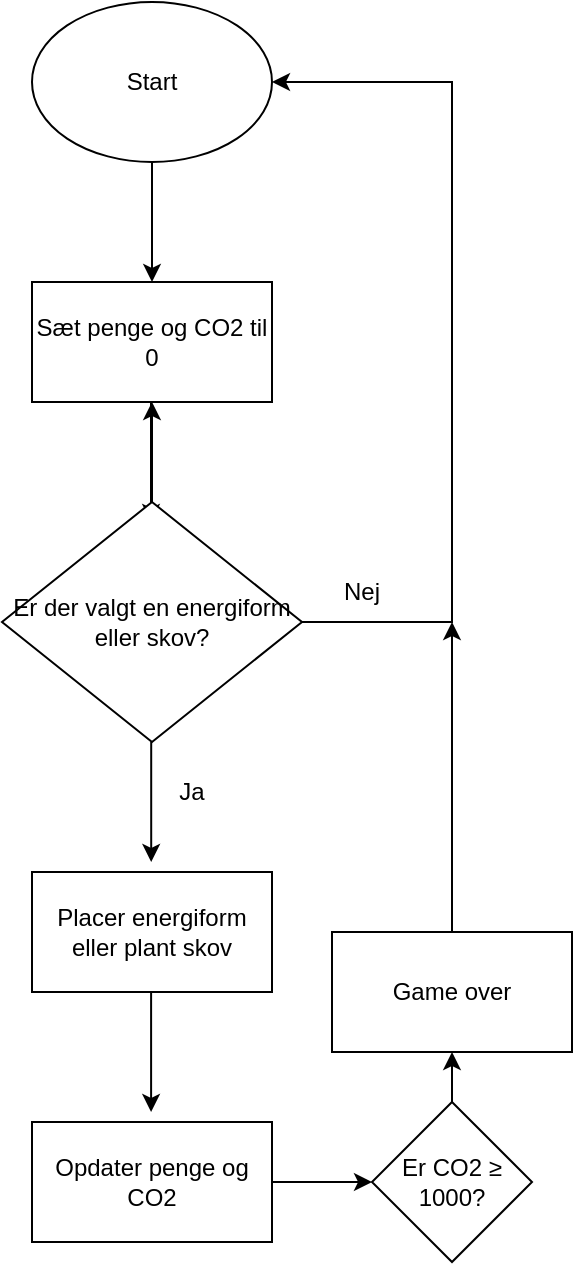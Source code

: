 <mxfile version="26.0.14">
  <diagram name="Side-1" id="D19bgnjukKOtETiOnveb">
    <mxGraphModel dx="1344" dy="835" grid="1" gridSize="10" guides="1" tooltips="1" connect="1" arrows="1" fold="1" page="1" pageScale="1" pageWidth="827" pageHeight="1169" math="0" shadow="0">
      <root>
        <mxCell id="0" />
        <mxCell id="1" parent="0" />
        <mxCell id="53bxWELdZm0a32cGgztM-1" value="Start" style="ellipse;whiteSpace=wrap;html=1;" vertex="1" parent="1">
          <mxGeometry x="350" y="120" width="120" height="80" as="geometry" />
        </mxCell>
        <mxCell id="53bxWELdZm0a32cGgztM-2" value="Sæt penge og CO2 til 0" style="rounded=0;whiteSpace=wrap;html=1;" vertex="1" parent="1">
          <mxGeometry x="350" y="260" width="120" height="60" as="geometry" />
        </mxCell>
        <mxCell id="53bxWELdZm0a32cGgztM-3" value="" style="endArrow=classic;html=1;rounded=0;" edge="1" parent="1" target="53bxWELdZm0a32cGgztM-2">
          <mxGeometry width="50" height="50" relative="1" as="geometry">
            <mxPoint x="410" y="200" as="sourcePoint" />
            <mxPoint x="460" y="150" as="targetPoint" />
          </mxGeometry>
        </mxCell>
        <mxCell id="53bxWELdZm0a32cGgztM-7" value="" style="endArrow=classic;html=1;rounded=0;" edge="1" parent="1">
          <mxGeometry width="50" height="50" relative="1" as="geometry">
            <mxPoint x="409.5" y="320" as="sourcePoint" />
            <mxPoint x="409.5" y="380" as="targetPoint" />
          </mxGeometry>
        </mxCell>
        <mxCell id="53bxWELdZm0a32cGgztM-15" value="" style="edgeStyle=orthogonalEdgeStyle;rounded=0;orthogonalLoop=1;jettySize=auto;html=1;" edge="1" parent="1" source="53bxWELdZm0a32cGgztM-8" target="53bxWELdZm0a32cGgztM-2">
          <mxGeometry relative="1" as="geometry" />
        </mxCell>
        <mxCell id="53bxWELdZm0a32cGgztM-8" value="Er der valgt en energiform eller skov?" style="rhombus;whiteSpace=wrap;html=1;" vertex="1" parent="1">
          <mxGeometry x="335" y="370" width="150" height="120" as="geometry" />
        </mxCell>
        <mxCell id="53bxWELdZm0a32cGgztM-9" value="" style="endArrow=classic;html=1;rounded=0;exitX=1;exitY=0.5;exitDx=0;exitDy=0;entryX=1;entryY=0.5;entryDx=0;entryDy=0;" edge="1" parent="1" source="53bxWELdZm0a32cGgztM-8" target="53bxWELdZm0a32cGgztM-1">
          <mxGeometry width="50" height="50" relative="1" as="geometry">
            <mxPoint x="490" y="430" as="sourcePoint" />
            <mxPoint x="560" y="140" as="targetPoint" />
            <Array as="points">
              <mxPoint x="560" y="430" />
              <mxPoint x="560" y="160" />
            </Array>
          </mxGeometry>
        </mxCell>
        <mxCell id="53bxWELdZm0a32cGgztM-10" value="Nej" style="text;html=1;align=center;verticalAlign=middle;whiteSpace=wrap;rounded=0;" vertex="1" parent="1">
          <mxGeometry x="485" y="400" width="60" height="30" as="geometry" />
        </mxCell>
        <mxCell id="53bxWELdZm0a32cGgztM-11" value="Placer energiform eller plant skov" style="rounded=0;whiteSpace=wrap;html=1;" vertex="1" parent="1">
          <mxGeometry x="350" y="555" width="120" height="60" as="geometry" />
        </mxCell>
        <mxCell id="53bxWELdZm0a32cGgztM-12" value="" style="endArrow=classic;html=1;rounded=0;" edge="1" parent="1">
          <mxGeometry width="50" height="50" relative="1" as="geometry">
            <mxPoint x="409.6" y="490" as="sourcePoint" />
            <mxPoint x="409.6" y="550" as="targetPoint" />
          </mxGeometry>
        </mxCell>
        <mxCell id="53bxWELdZm0a32cGgztM-13" value="Ja" style="text;html=1;align=center;verticalAlign=middle;whiteSpace=wrap;rounded=0;" vertex="1" parent="1">
          <mxGeometry x="400" y="500" width="60" height="30" as="geometry" />
        </mxCell>
        <mxCell id="53bxWELdZm0a32cGgztM-14" value="Opdater penge og CO2" style="rounded=0;whiteSpace=wrap;html=1;" vertex="1" parent="1">
          <mxGeometry x="350" y="680" width="120" height="60" as="geometry" />
        </mxCell>
        <mxCell id="53bxWELdZm0a32cGgztM-16" value="" style="endArrow=classic;html=1;rounded=0;" edge="1" parent="1">
          <mxGeometry width="50" height="50" relative="1" as="geometry">
            <mxPoint x="409.55" y="615" as="sourcePoint" />
            <mxPoint x="409.55" y="675" as="targetPoint" />
          </mxGeometry>
        </mxCell>
        <mxCell id="53bxWELdZm0a32cGgztM-17" value="Er CO2 ≥ 1000?" style="rhombus;whiteSpace=wrap;html=1;" vertex="1" parent="1">
          <mxGeometry x="520" y="670" width="80" height="80" as="geometry" />
        </mxCell>
        <mxCell id="53bxWELdZm0a32cGgztM-18" value="" style="endArrow=classic;html=1;rounded=0;entryX=0;entryY=0.5;entryDx=0;entryDy=0;" edge="1" parent="1" target="53bxWELdZm0a32cGgztM-17">
          <mxGeometry width="50" height="50" relative="1" as="geometry">
            <mxPoint x="470" y="710" as="sourcePoint" />
            <mxPoint x="520" y="660" as="targetPoint" />
          </mxGeometry>
        </mxCell>
        <mxCell id="53bxWELdZm0a32cGgztM-19" value="Game over" style="rounded=0;whiteSpace=wrap;html=1;" vertex="1" parent="1">
          <mxGeometry x="500" y="585" width="120" height="60" as="geometry" />
        </mxCell>
        <mxCell id="53bxWELdZm0a32cGgztM-20" value="" style="endArrow=classic;html=1;rounded=0;entryX=0.5;entryY=1;entryDx=0;entryDy=0;" edge="1" parent="1" target="53bxWELdZm0a32cGgztM-19">
          <mxGeometry width="50" height="50" relative="1" as="geometry">
            <mxPoint x="560" y="670" as="sourcePoint" />
            <mxPoint x="610" y="620" as="targetPoint" />
          </mxGeometry>
        </mxCell>
        <mxCell id="53bxWELdZm0a32cGgztM-21" value="" style="endArrow=classic;html=1;rounded=0;" edge="1" parent="1">
          <mxGeometry width="50" height="50" relative="1" as="geometry">
            <mxPoint x="560" y="585" as="sourcePoint" />
            <mxPoint x="560" y="430" as="targetPoint" />
          </mxGeometry>
        </mxCell>
      </root>
    </mxGraphModel>
  </diagram>
</mxfile>
